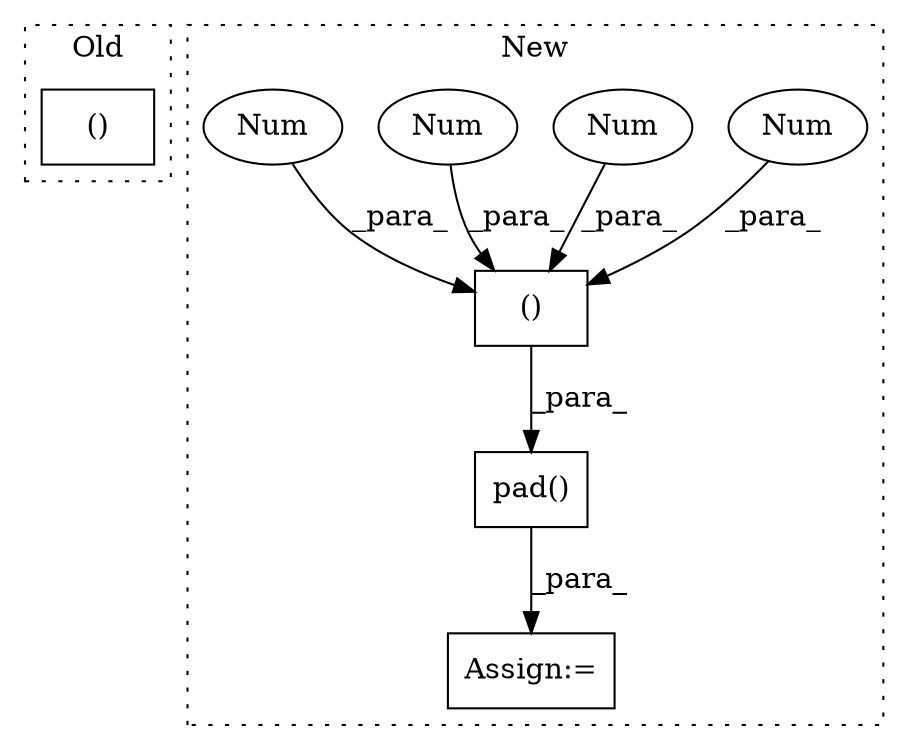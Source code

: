 digraph G {
subgraph cluster0 {
1 [label="()" a="54" s="12580" l="3" shape="box"];
label = "Old";
style="dotted";
}
subgraph cluster1 {
2 [label="pad()" a="75" s="10830,10865" l="6,1" shape="box"];
3 [label="()" a="54" s="10841" l="23" shape="box"];
4 [label="Num" a="76" s="10843" l="1" shape="ellipse"];
5 [label="Assign:=" a="68" s="10827" l="3" shape="box"];
6 [label="Num" a="76" s="10856" l="1" shape="ellipse"];
7 [label="Num" a="76" s="10846" l="1" shape="ellipse"];
8 [label="Num" a="76" s="10840" l="1" shape="ellipse"];
label = "New";
style="dotted";
}
2 -> 5 [label="_para_"];
3 -> 2 [label="_para_"];
4 -> 3 [label="_para_"];
6 -> 3 [label="_para_"];
7 -> 3 [label="_para_"];
8 -> 3 [label="_para_"];
}